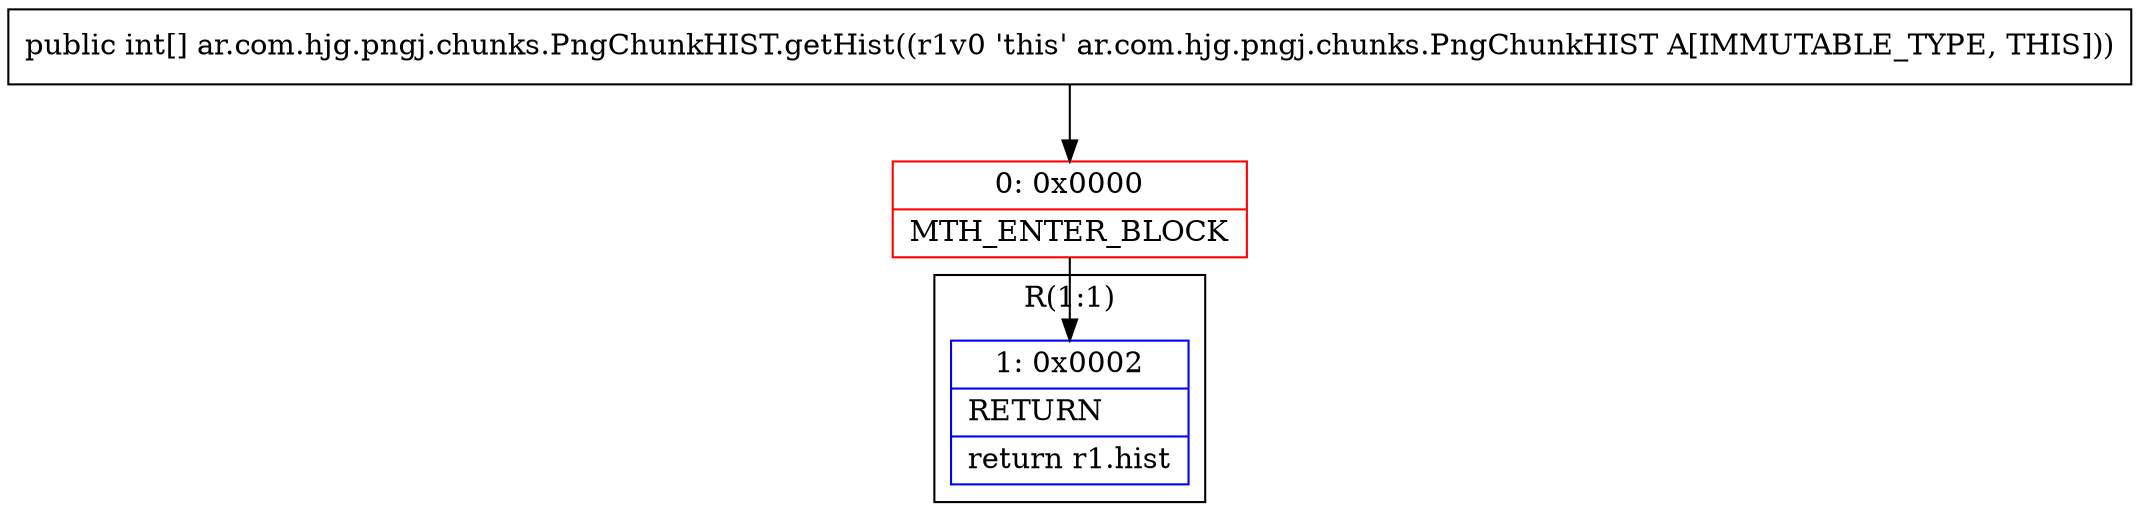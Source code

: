 digraph "CFG forar.com.hjg.pngj.chunks.PngChunkHIST.getHist()[I" {
subgraph cluster_Region_762590664 {
label = "R(1:1)";
node [shape=record,color=blue];
Node_1 [shape=record,label="{1\:\ 0x0002|RETURN\l|return r1.hist\l}"];
}
Node_0 [shape=record,color=red,label="{0\:\ 0x0000|MTH_ENTER_BLOCK\l}"];
MethodNode[shape=record,label="{public int[] ar.com.hjg.pngj.chunks.PngChunkHIST.getHist((r1v0 'this' ar.com.hjg.pngj.chunks.PngChunkHIST A[IMMUTABLE_TYPE, THIS])) }"];
MethodNode -> Node_0;
Node_0 -> Node_1;
}

